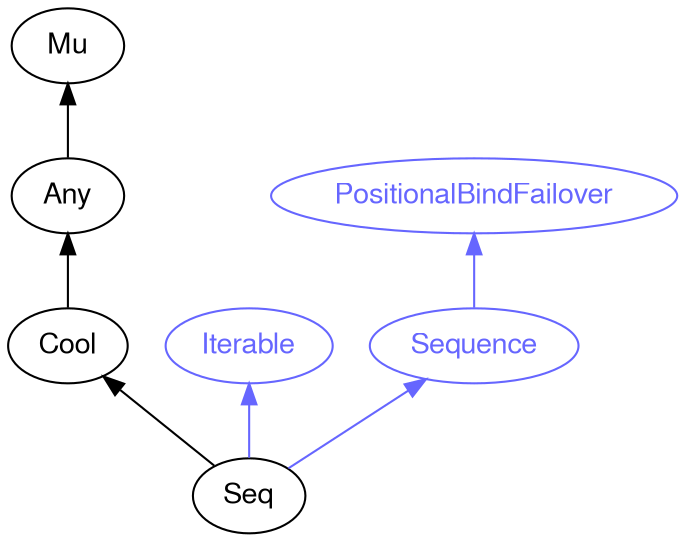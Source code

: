 digraph "perl6-type-graph" {
    rankdir=BT;
    splines=polyline;
    overlap=false; 
    // Types
    "Seq" [color="#000000", fontcolor="#000000", href="/type/Seq", fontname="FreeSans"];
    "Mu" [color="#000000", fontcolor="#000000", href="/type/Mu", fontname="FreeSans"];
    "Any" [color="#000000", fontcolor="#000000", href="/type/Any", fontname="FreeSans"];
    "Cool" [color="#000000", fontcolor="#000000", href="/type/Cool", fontname="FreeSans"];
    "Iterable" [color="#6666FF", fontcolor="#6666FF", href="/type/Iterable", fontname="FreeSans"];
    "PositionalBindFailover" [color="#6666FF", fontcolor="#6666FF", href="/type/PositionalBindFailover", fontname="FreeSans"];
    "Sequence" [color="#6666FF", fontcolor="#6666FF", href="/type/Sequence", fontname="FreeSans"];

    // Superclasses
    "Seq" -> "Cool" [color="#000000"];
    "Any" -> "Mu" [color="#000000"];
    "Cool" -> "Any" [color="#000000"];

    // Roles
    "Seq" -> "Iterable" [color="#6666FF"];
    "Seq" -> "Sequence" [color="#6666FF"];
    "Sequence" -> "PositionalBindFailover" [color="#6666FF"];
}
